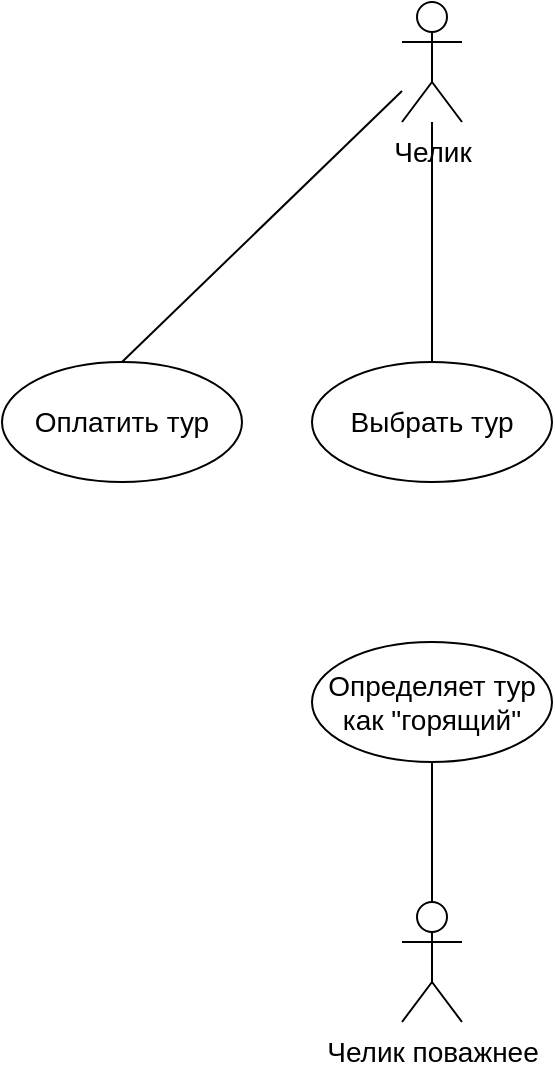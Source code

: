 <mxfile version="20.6.2" type="device"><diagram id="v69qj6OryH503tYkk6va" name="Page-1"><mxGraphModel dx="1406" dy="818" grid="1" gridSize="10" guides="1" tooltips="1" connect="1" arrows="1" fold="1" page="1" pageScale="1" pageWidth="850" pageHeight="1100" math="0" shadow="0"><root><mxCell id="0"/><mxCell id="1" parent="0"/><mxCell id="oQJz3WQuB8YzoJc8Mk-O-1" value="Челик" style="shape=umlActor;verticalLabelPosition=bottom;verticalAlign=top;html=1;outlineConnect=0;fontSize=14;" parent="1" vertex="1"><mxGeometry x="410" y="110" width="30" height="60" as="geometry"/></mxCell><mxCell id="oQJz3WQuB8YzoJc8Mk-O-4" value="Выбрать тур" style="ellipse;whiteSpace=wrap;html=1;fontSize=14;verticalAlign=middle;align=center;labelPosition=center;verticalLabelPosition=middle;" parent="1" vertex="1"><mxGeometry x="365" y="290" width="120" height="60" as="geometry"/></mxCell><mxCell id="oQJz3WQuB8YzoJc8Mk-O-6" value="" style="endArrow=none;html=1;rounded=0;fontSize=14;exitX=0.5;exitY=0;exitDx=0;exitDy=0;" parent="1" source="oQJz3WQuB8YzoJc8Mk-O-4" target="oQJz3WQuB8YzoJc8Mk-O-1" edge="1"><mxGeometry width="50" height="50" relative="1" as="geometry"><mxPoint x="380" y="280" as="sourcePoint"/><mxPoint x="430" y="230" as="targetPoint"/></mxGeometry></mxCell><mxCell id="oQJz3WQuB8YzoJc8Mk-O-7" value="Оплатить тур" style="ellipse;whiteSpace=wrap;html=1;fontSize=14;verticalAlign=middle;align=center;labelPosition=center;verticalLabelPosition=middle;" parent="1" vertex="1"><mxGeometry x="210" y="290" width="120" height="60" as="geometry"/></mxCell><mxCell id="oQJz3WQuB8YzoJc8Mk-O-12" value="Челик поважнее" style="shape=umlActor;verticalLabelPosition=bottom;verticalAlign=top;html=1;outlineConnect=0;fontSize=14;" parent="1" vertex="1"><mxGeometry x="410" y="560" width="30" height="60" as="geometry"/></mxCell><mxCell id="oQJz3WQuB8YzoJc8Mk-O-13" value="Определяет тур как &quot;горящий&quot;" style="ellipse;whiteSpace=wrap;html=1;fontSize=14;verticalAlign=middle;labelPosition=center;verticalLabelPosition=middle;align=center;" parent="1" vertex="1"><mxGeometry x="365" y="430" width="120" height="60" as="geometry"/></mxCell><mxCell id="Z7QI_enZXdMx6iqtMD4j-3" value="" style="endArrow=none;html=1;rounded=0;exitX=0.5;exitY=0;exitDx=0;exitDy=0;" edge="1" parent="1" source="oQJz3WQuB8YzoJc8Mk-O-7" target="oQJz3WQuB8YzoJc8Mk-O-1"><mxGeometry width="50" height="50" relative="1" as="geometry"><mxPoint x="400" y="450" as="sourcePoint"/><mxPoint x="450" y="400" as="targetPoint"/></mxGeometry></mxCell><mxCell id="Z7QI_enZXdMx6iqtMD4j-4" value="" style="endArrow=none;html=1;rounded=0;exitX=0.5;exitY=0;exitDx=0;exitDy=0;exitPerimeter=0;entryX=0.5;entryY=1;entryDx=0;entryDy=0;" edge="1" parent="1" source="oQJz3WQuB8YzoJc8Mk-O-12" target="oQJz3WQuB8YzoJc8Mk-O-13"><mxGeometry width="50" height="50" relative="1" as="geometry"><mxPoint x="400" y="450" as="sourcePoint"/><mxPoint x="450" y="400" as="targetPoint"/></mxGeometry></mxCell></root></mxGraphModel></diagram></mxfile>